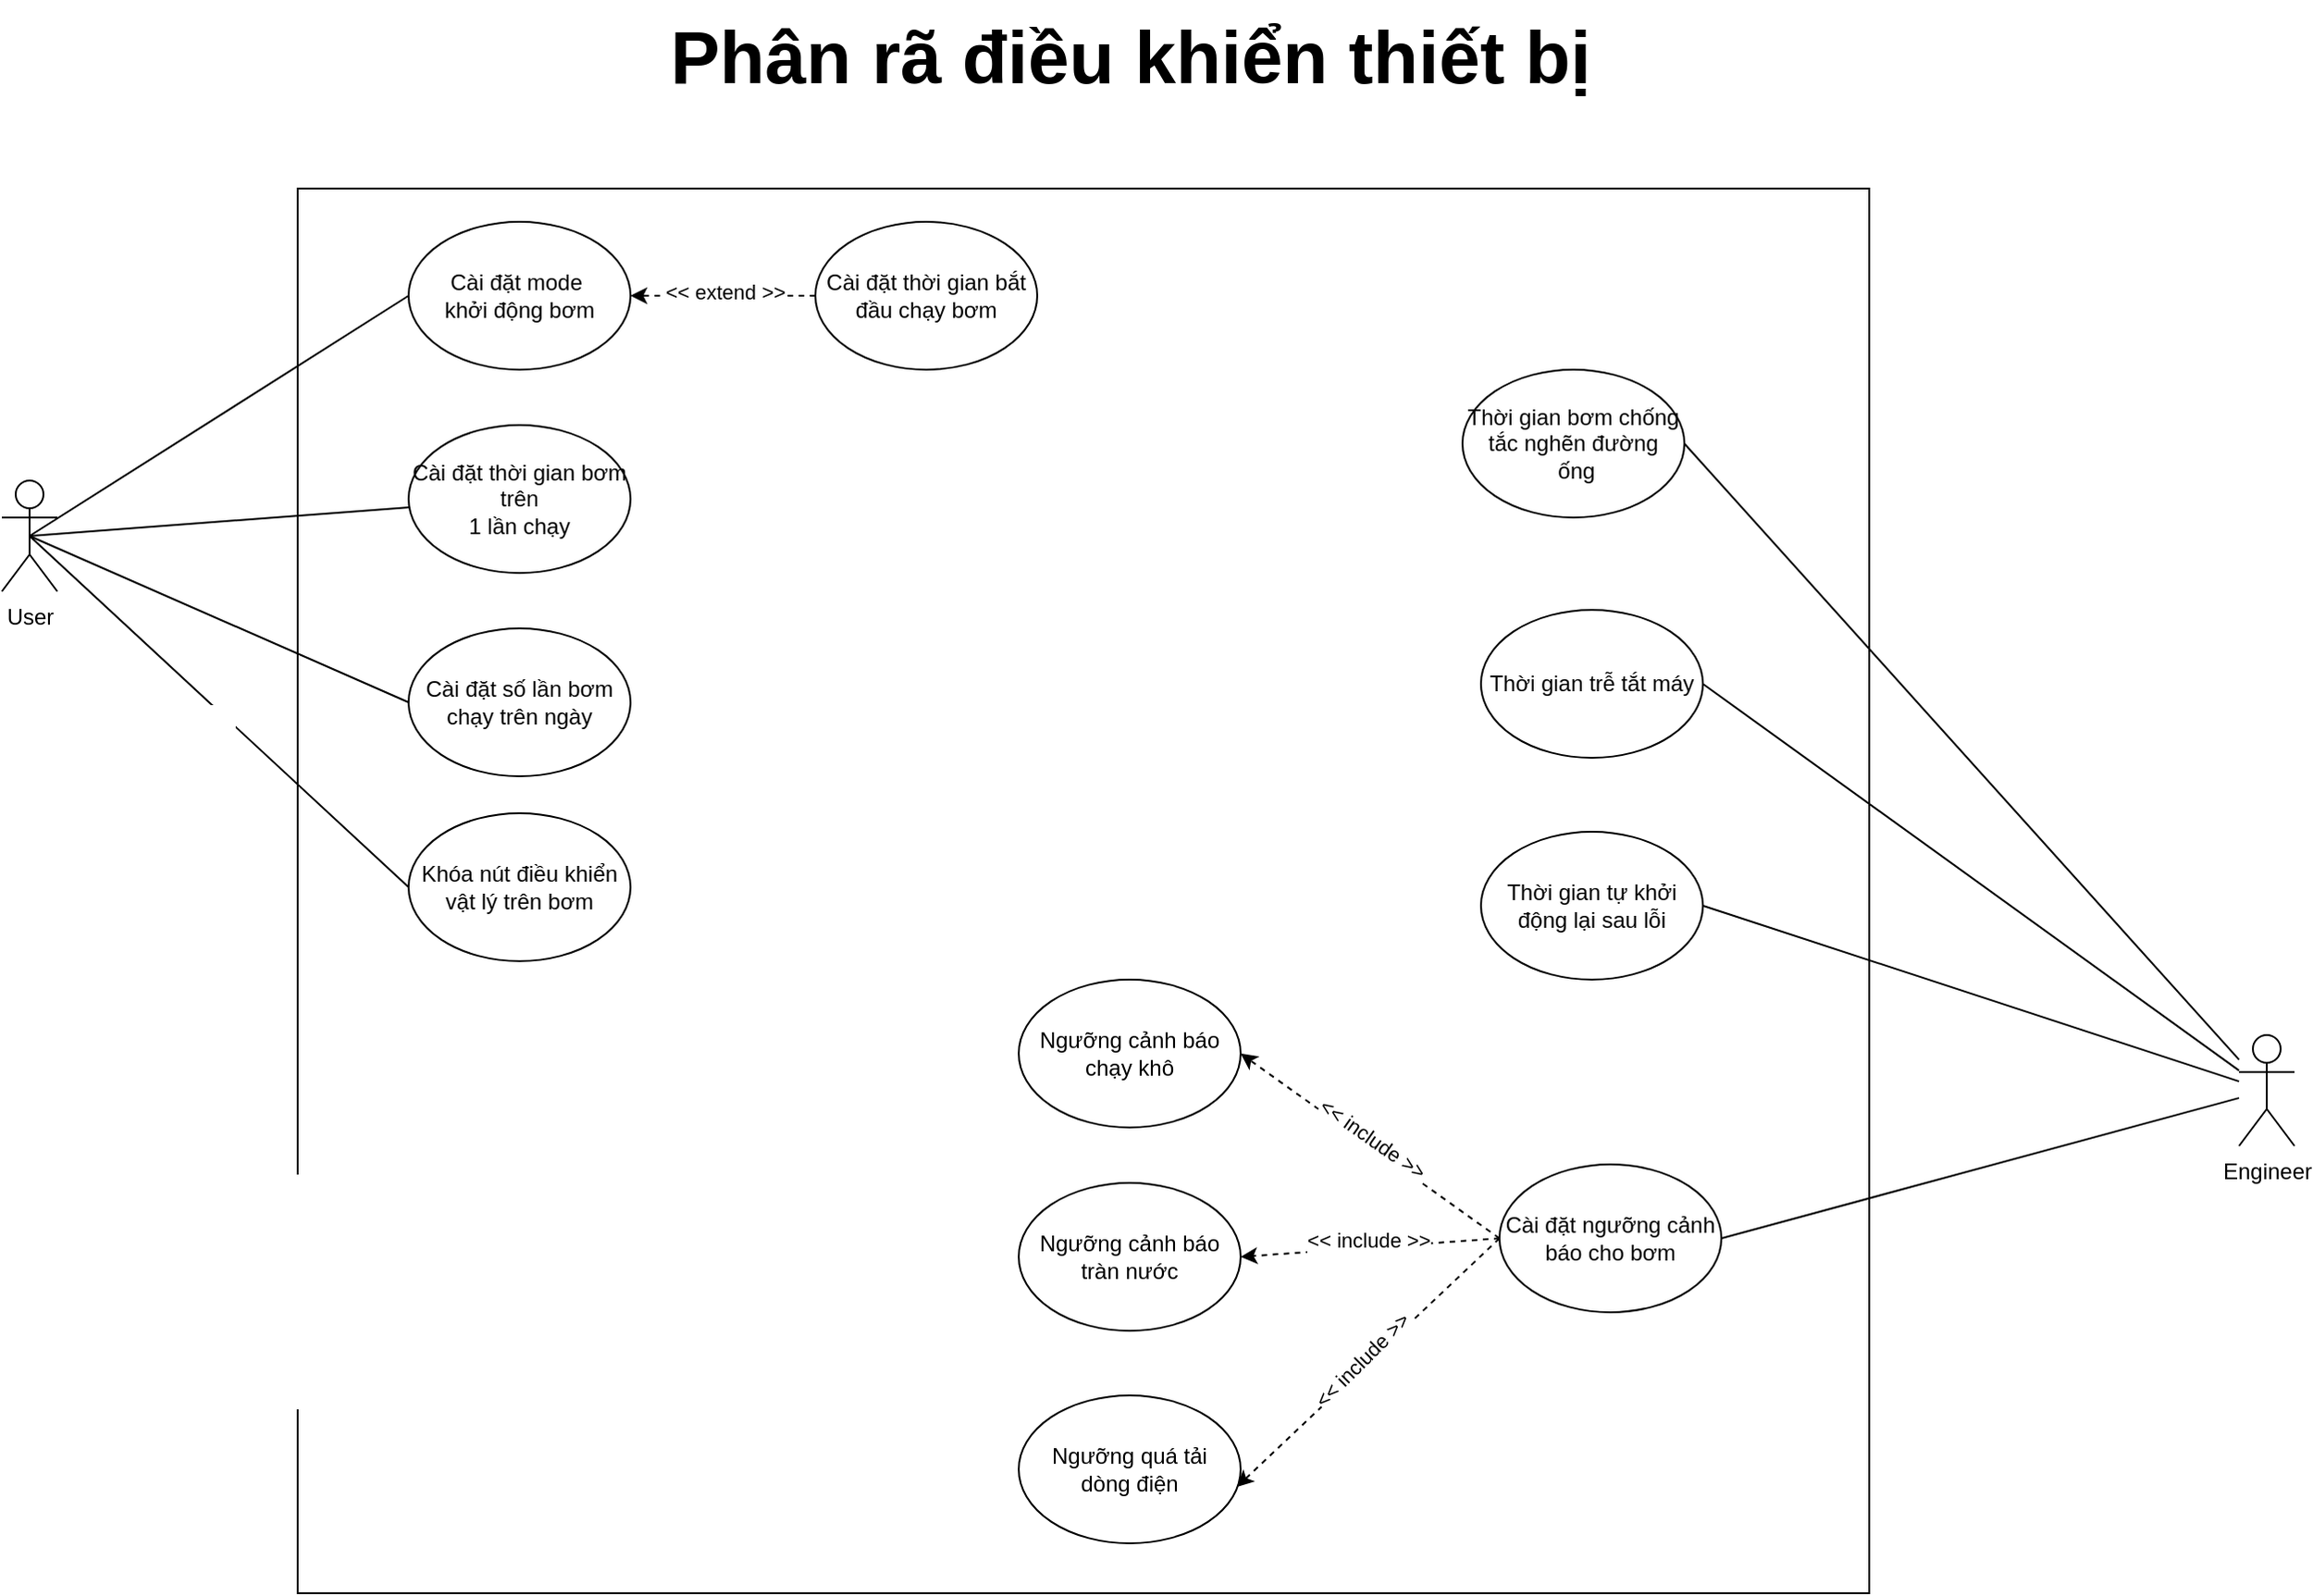 <mxfile version="26.1.3">
  <diagram name="Trang-1" id="SRu0IVTG9Jn2BEHun2aY">
    <mxGraphModel dx="1687" dy="2037" grid="1" gridSize="10" guides="1" tooltips="1" connect="1" arrows="1" fold="1" page="1" pageScale="1" pageWidth="827" pageHeight="1169" math="0" shadow="0">
      <root>
        <mxCell id="0" />
        <mxCell id="1" parent="0" />
        <mxCell id="NF-nZVXn5Gl8jipiBjeM-1" style="rounded=0;orthogonalLoop=1;jettySize=auto;html=1;entryX=0;entryY=0.5;entryDx=0;entryDy=0;exitX=0.5;exitY=0.5;exitDx=0;exitDy=0;exitPerimeter=0;endArrow=none;startFill=0;" edge="1" parent="1" source="NF-nZVXn5Gl8jipiBjeM-4" target="NF-nZVXn5Gl8jipiBjeM-11">
          <mxGeometry relative="1" as="geometry" />
        </mxCell>
        <mxCell id="NF-nZVXn5Gl8jipiBjeM-2" style="rounded=0;orthogonalLoop=1;jettySize=auto;html=1;exitX=0.5;exitY=0.5;exitDx=0;exitDy=0;exitPerimeter=0;endArrow=none;startFill=0;" edge="1" parent="1" source="NF-nZVXn5Gl8jipiBjeM-4" target="NF-nZVXn5Gl8jipiBjeM-12">
          <mxGeometry relative="1" as="geometry" />
        </mxCell>
        <mxCell id="NF-nZVXn5Gl8jipiBjeM-3" style="rounded=0;orthogonalLoop=1;jettySize=auto;html=1;exitX=0.5;exitY=0.5;exitDx=0;exitDy=0;exitPerimeter=0;entryX=0;entryY=0.5;entryDx=0;entryDy=0;endArrow=none;startFill=0;" edge="1" parent="1" source="NF-nZVXn5Gl8jipiBjeM-4" target="NF-nZVXn5Gl8jipiBjeM-14">
          <mxGeometry relative="1" as="geometry" />
        </mxCell>
        <object label="User" id="NF-nZVXn5Gl8jipiBjeM-4">
          <mxCell style="shape=umlActor;verticalLabelPosition=bottom;verticalAlign=top;html=1;outlineConnect=0;" vertex="1" parent="1">
            <mxGeometry x="70" y="50" width="30" height="60" as="geometry" />
          </mxCell>
        </object>
        <mxCell id="NF-nZVXn5Gl8jipiBjeM-5" style="rounded=0;orthogonalLoop=1;jettySize=auto;html=1;entryX=1;entryY=0.5;entryDx=0;entryDy=0;endArrow=none;startFill=0;" edge="1" parent="1" source="NF-nZVXn5Gl8jipiBjeM-9" target="NF-nZVXn5Gl8jipiBjeM-26">
          <mxGeometry relative="1" as="geometry" />
        </mxCell>
        <mxCell id="NF-nZVXn5Gl8jipiBjeM-6" style="rounded=0;orthogonalLoop=1;jettySize=auto;html=1;entryX=1;entryY=0.5;entryDx=0;entryDy=0;endArrow=none;startFill=0;" edge="1" parent="1" source="NF-nZVXn5Gl8jipiBjeM-9" target="NF-nZVXn5Gl8jipiBjeM-20">
          <mxGeometry relative="1" as="geometry" />
        </mxCell>
        <mxCell id="NF-nZVXn5Gl8jipiBjeM-7" style="rounded=0;orthogonalLoop=1;jettySize=auto;html=1;entryX=1;entryY=0.5;entryDx=0;entryDy=0;endArrow=none;startFill=0;" edge="1" parent="1" source="NF-nZVXn5Gl8jipiBjeM-9" target="NF-nZVXn5Gl8jipiBjeM-17">
          <mxGeometry relative="1" as="geometry" />
        </mxCell>
        <mxCell id="NF-nZVXn5Gl8jipiBjeM-8" style="rounded=0;orthogonalLoop=1;jettySize=auto;html=1;entryX=1;entryY=0.5;entryDx=0;entryDy=0;endArrow=none;startFill=0;" edge="1" parent="1" source="NF-nZVXn5Gl8jipiBjeM-9" target="NF-nZVXn5Gl8jipiBjeM-16">
          <mxGeometry relative="1" as="geometry" />
        </mxCell>
        <mxCell id="NF-nZVXn5Gl8jipiBjeM-9" value="Engineer" style="shape=umlActor;verticalLabelPosition=bottom;verticalAlign=top;html=1;outlineConnect=0;" vertex="1" parent="1">
          <mxGeometry x="1280" y="350" width="30" height="60" as="geometry" />
        </mxCell>
        <mxCell id="NF-nZVXn5Gl8jipiBjeM-10" value="" style="rounded=0;whiteSpace=wrap;html=1;fillColor=none;" vertex="1" parent="1">
          <mxGeometry x="230" y="-108" width="850" height="760" as="geometry" />
        </mxCell>
        <mxCell id="NF-nZVXn5Gl8jipiBjeM-11" value="Cài đặt mode&amp;nbsp;&lt;div&gt;khởi động&lt;span style=&quot;background-color: transparent; color: light-dark(rgb(0, 0, 0), rgb(255, 255, 255));&quot;&gt;&amp;nbsp;bơm&lt;/span&gt;&lt;/div&gt;" style="ellipse;whiteSpace=wrap;html=1;" vertex="1" parent="1">
          <mxGeometry x="290" y="-90" width="120" height="80" as="geometry" />
        </mxCell>
        <mxCell id="NF-nZVXn5Gl8jipiBjeM-12" value="Cài đặt thời gian bơm trên&lt;div&gt;1 lần chạy&lt;/div&gt;" style="ellipse;whiteSpace=wrap;html=1;" vertex="1" parent="1">
          <mxGeometry x="290" y="20" width="120" height="80" as="geometry" />
        </mxCell>
        <mxCell id="NF-nZVXn5Gl8jipiBjeM-13" value="Cài đặt số lần bơm chạy&amp;nbsp;&lt;span style=&quot;background-color: transparent; color: light-dark(rgb(0, 0, 0), rgb(255, 255, 255));&quot;&gt;trên ngày&lt;/span&gt;" style="ellipse;whiteSpace=wrap;html=1;" vertex="1" parent="1">
          <mxGeometry x="290" y="130" width="120" height="80" as="geometry" />
        </mxCell>
        <mxCell id="NF-nZVXn5Gl8jipiBjeM-14" value="Khóa nút điều khiển vật lý trên bơm" style="ellipse;whiteSpace=wrap;html=1;" vertex="1" parent="1">
          <mxGeometry x="290" y="230" width="120" height="80" as="geometry" />
        </mxCell>
        <mxCell id="NF-nZVXn5Gl8jipiBjeM-15" style="rounded=0;orthogonalLoop=1;jettySize=auto;html=1;exitX=0;exitY=0.5;exitDx=0;exitDy=0;endArrow=none;startFill=0;" edge="1" parent="1" source="NF-nZVXn5Gl8jipiBjeM-13">
          <mxGeometry relative="1" as="geometry">
            <mxPoint x="85" y="80" as="targetPoint" />
          </mxGeometry>
        </mxCell>
        <mxCell id="NF-nZVXn5Gl8jipiBjeM-16" value="Thời gian bơm chống&lt;div&gt;tắc nghẽn đường&lt;/div&gt;&lt;div&gt;&amp;nbsp;ống&lt;/div&gt;" style="ellipse;whiteSpace=wrap;html=1;" vertex="1" parent="1">
          <mxGeometry x="860" y="-10" width="120" height="80" as="geometry" />
        </mxCell>
        <mxCell id="NF-nZVXn5Gl8jipiBjeM-17" value="Thời gian trễ tắt máy" style="ellipse;whiteSpace=wrap;html=1;" vertex="1" parent="1">
          <mxGeometry x="870" y="120" width="120" height="80" as="geometry" />
        </mxCell>
        <mxCell id="NF-nZVXn5Gl8jipiBjeM-18" value="Ngưỡng cảnh báo tràn nước" style="ellipse;whiteSpace=wrap;html=1;" vertex="1" parent="1">
          <mxGeometry x="620" y="430" width="120" height="80" as="geometry" />
        </mxCell>
        <mxCell id="NF-nZVXn5Gl8jipiBjeM-19" value="Ngưỡng quá tải&lt;div&gt;dòng điện&lt;/div&gt;" style="ellipse;whiteSpace=wrap;html=1;" vertex="1" parent="1">
          <mxGeometry x="620" y="545" width="120" height="80" as="geometry" />
        </mxCell>
        <mxCell id="NF-nZVXn5Gl8jipiBjeM-20" value="Thời gian tự khởi động lại sau lỗi" style="ellipse;whiteSpace=wrap;html=1;" vertex="1" parent="1">
          <mxGeometry x="870" y="240" width="120" height="80" as="geometry" />
        </mxCell>
        <mxCell id="NF-nZVXn5Gl8jipiBjeM-21" style="edgeStyle=orthogonalEdgeStyle;rounded=0;orthogonalLoop=1;jettySize=auto;html=1;dashed=1;" edge="1" parent="1" source="NF-nZVXn5Gl8jipiBjeM-23" target="NF-nZVXn5Gl8jipiBjeM-11">
          <mxGeometry relative="1" as="geometry" />
        </mxCell>
        <mxCell id="NF-nZVXn5Gl8jipiBjeM-22" value="&amp;lt;&amp;lt; extend &amp;gt;&amp;gt;" style="edgeLabel;html=1;align=center;verticalAlign=middle;resizable=0;points=[];" vertex="1" connectable="0" parent="NF-nZVXn5Gl8jipiBjeM-21">
          <mxGeometry x="-0.02" y="-2" relative="1" as="geometry">
            <mxPoint as="offset" />
          </mxGeometry>
        </mxCell>
        <mxCell id="NF-nZVXn5Gl8jipiBjeM-23" value="Cài đặt thời gian bắt đầu chạy bơm" style="ellipse;whiteSpace=wrap;html=1;" vertex="1" parent="1">
          <mxGeometry x="510" y="-90" width="120" height="80" as="geometry" />
        </mxCell>
        <mxCell id="NF-nZVXn5Gl8jipiBjeM-24" style="rounded=0;orthogonalLoop=1;jettySize=auto;html=1;entryX=1;entryY=0.5;entryDx=0;entryDy=0;dashed=1;exitX=0;exitY=0.5;exitDx=0;exitDy=0;" edge="1" parent="1" source="NF-nZVXn5Gl8jipiBjeM-26" target="NF-nZVXn5Gl8jipiBjeM-27">
          <mxGeometry relative="1" as="geometry" />
        </mxCell>
        <mxCell id="NF-nZVXn5Gl8jipiBjeM-25" value="&amp;lt;&amp;lt; include &amp;gt;&amp;gt;" style="edgeLabel;html=1;align=center;verticalAlign=middle;resizable=0;points=[];rotation=35;" vertex="1" connectable="0" parent="NF-nZVXn5Gl8jipiBjeM-24">
          <mxGeometry x="0.018" y="-4" relative="1" as="geometry">
            <mxPoint as="offset" />
          </mxGeometry>
        </mxCell>
        <mxCell id="NF-nZVXn5Gl8jipiBjeM-26" value="Cài đặt ngưỡng cảnh báo cho bơm" style="ellipse;whiteSpace=wrap;html=1;" vertex="1" parent="1">
          <mxGeometry x="880" y="420" width="120" height="80" as="geometry" />
        </mxCell>
        <mxCell id="NF-nZVXn5Gl8jipiBjeM-27" value="Ngưỡng cảnh báo chạy khô" style="ellipse;whiteSpace=wrap;html=1;" vertex="1" parent="1">
          <mxGeometry x="620" y="320" width="120" height="80" as="geometry" />
        </mxCell>
        <mxCell id="NF-nZVXn5Gl8jipiBjeM-28" style="rounded=0;orthogonalLoop=1;jettySize=auto;html=1;entryX=1;entryY=0.5;entryDx=0;entryDy=0;dashed=1;exitX=0;exitY=0.5;exitDx=0;exitDy=0;" edge="1" parent="1" source="NF-nZVXn5Gl8jipiBjeM-26" target="NF-nZVXn5Gl8jipiBjeM-18">
          <mxGeometry relative="1" as="geometry">
            <mxPoint x="550" y="480" as="sourcePoint" />
            <mxPoint x="420" y="430" as="targetPoint" />
          </mxGeometry>
        </mxCell>
        <mxCell id="NF-nZVXn5Gl8jipiBjeM-29" value="&amp;lt;&amp;lt; include &amp;gt;&amp;gt;" style="edgeLabel;html=1;align=center;verticalAlign=middle;resizable=0;points=[];rotation=0;" vertex="1" connectable="0" parent="NF-nZVXn5Gl8jipiBjeM-28">
          <mxGeometry x="0.018" y="-4" relative="1" as="geometry">
            <mxPoint as="offset" />
          </mxGeometry>
        </mxCell>
        <mxCell id="NF-nZVXn5Gl8jipiBjeM-30" style="rounded=0;orthogonalLoop=1;jettySize=auto;html=1;entryX=0.983;entryY=0.619;entryDx=0;entryDy=0;dashed=1;exitX=0;exitY=0.5;exitDx=0;exitDy=0;entryPerimeter=0;" edge="1" parent="1" source="NF-nZVXn5Gl8jipiBjeM-26" target="NF-nZVXn5Gl8jipiBjeM-19">
          <mxGeometry relative="1" as="geometry">
            <mxPoint x="540" y="585" as="sourcePoint" />
            <mxPoint x="420" y="485" as="targetPoint" />
          </mxGeometry>
        </mxCell>
        <mxCell id="NF-nZVXn5Gl8jipiBjeM-31" value="&amp;lt;&amp;lt; include &amp;gt;&amp;gt;" style="edgeLabel;html=1;align=center;verticalAlign=middle;resizable=0;points=[];rotation=-45;" vertex="1" connectable="0" parent="NF-nZVXn5Gl8jipiBjeM-30">
          <mxGeometry x="0.018" y="-4" relative="1" as="geometry">
            <mxPoint as="offset" />
          </mxGeometry>
        </mxCell>
        <mxCell id="NF-nZVXn5Gl8jipiBjeM-32" value="&lt;b&gt;&lt;font style=&quot;font-size: 40px;&quot;&gt;Phân rã điều khiển thiết bị&lt;/font&gt;&lt;/b&gt;" style="text;html=1;align=center;verticalAlign=middle;resizable=0;points=[];autosize=1;strokeColor=none;fillColor=none;" vertex="1" parent="1">
          <mxGeometry x="420" y="-210" width="520" height="60" as="geometry" />
        </mxCell>
      </root>
    </mxGraphModel>
  </diagram>
</mxfile>
